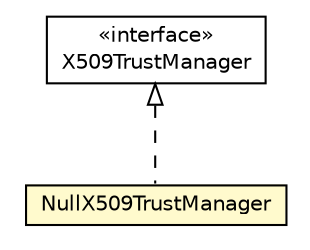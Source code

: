 #!/usr/local/bin/dot
#
# Class diagram 
# Generated by UMLGraph version R5_6-24-gf6e263 (http://www.umlgraph.org/)
#

digraph G {
	edge [fontname="Helvetica",fontsize=10,labelfontname="Helvetica",labelfontsize=10];
	node [fontname="Helvetica",fontsize=10,shape=plaintext];
	nodesep=0.25;
	ranksep=0.5;
	// net.trajano.commons.testing.internal.NullX509TrustManager
	c26 [label=<<table title="net.trajano.commons.testing.internal.NullX509TrustManager" border="0" cellborder="1" cellspacing="0" cellpadding="2" port="p" bgcolor="lemonChiffon" href="./NullX509TrustManager.html">
		<tr><td><table border="0" cellspacing="0" cellpadding="1">
<tr><td align="center" balign="center"> NullX509TrustManager </td></tr>
		</table></td></tr>
		</table>>, URL="./NullX509TrustManager.html", fontname="Helvetica", fontcolor="black", fontsize=10.0];
	//net.trajano.commons.testing.internal.NullX509TrustManager implements javax.net.ssl.X509TrustManager
	c28:p -> c26:p [dir=back,arrowtail=empty,style=dashed];
	// javax.net.ssl.X509TrustManager
	c28 [label=<<table title="javax.net.ssl.X509TrustManager" border="0" cellborder="1" cellspacing="0" cellpadding="2" port="p" href="http://java.sun.com/j2se/1.4.2/docs/api/javax/net/ssl/X509TrustManager.html">
		<tr><td><table border="0" cellspacing="0" cellpadding="1">
<tr><td align="center" balign="center"> &#171;interface&#187; </td></tr>
<tr><td align="center" balign="center"> X509TrustManager </td></tr>
		</table></td></tr>
		</table>>, URL="http://java.sun.com/j2se/1.4.2/docs/api/javax/net/ssl/X509TrustManager.html", fontname="Helvetica", fontcolor="black", fontsize=10.0];
}

